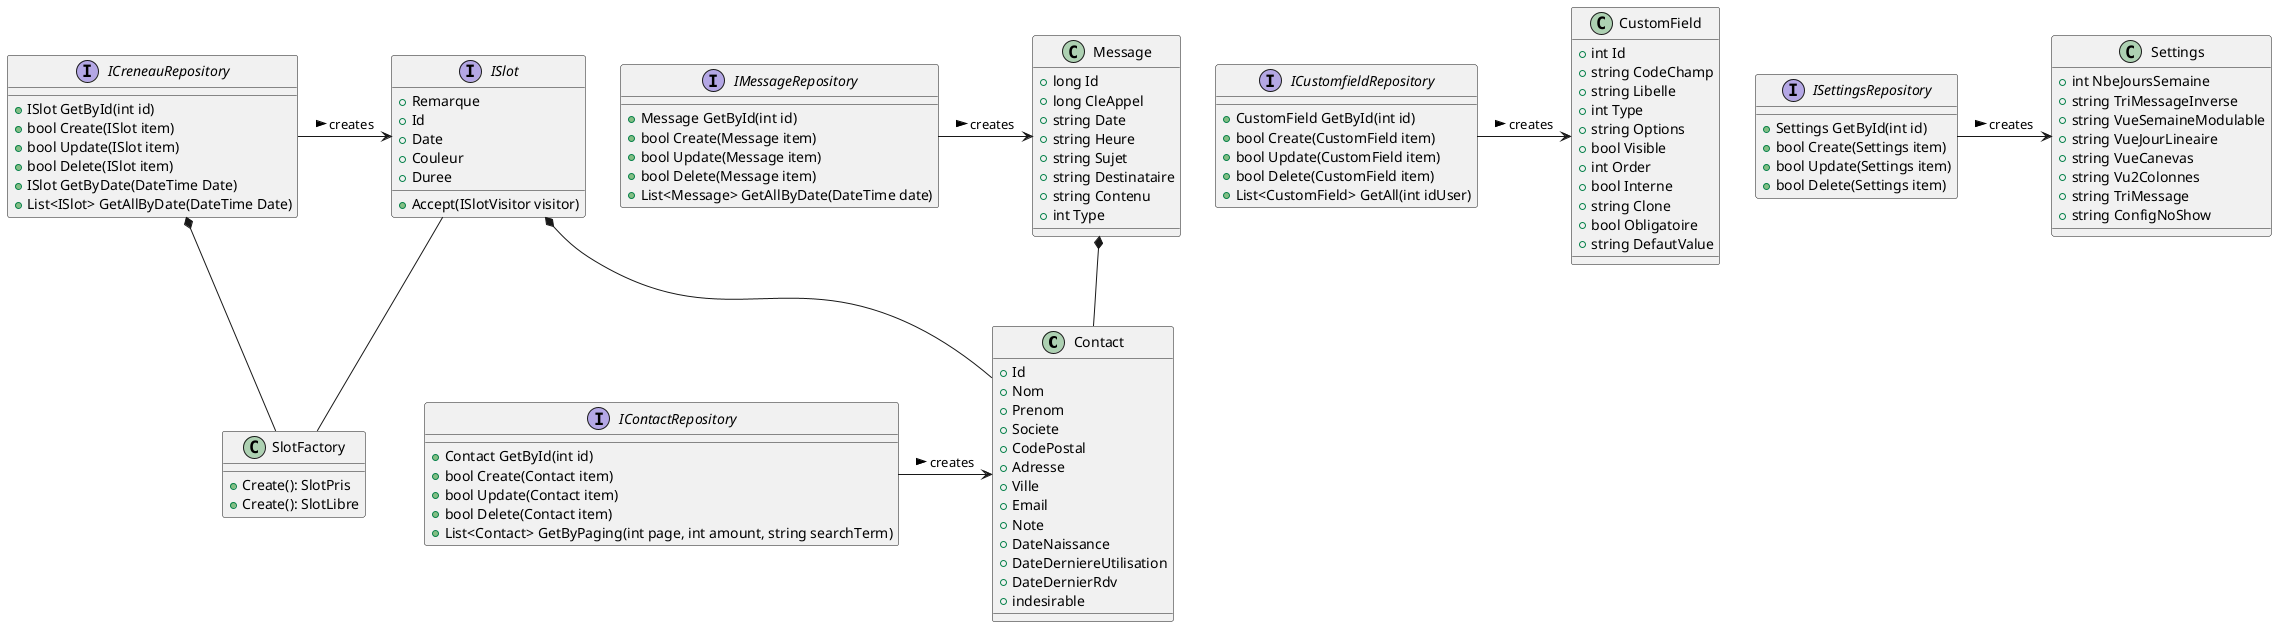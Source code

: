 @startuml slot model
class Contact {
    +Id
    +Nom
    +Prenom
    +Societe
    +CodePostal
    +Adresse
    +Ville
    +Email
    +Note
    +DateNaissance
    +DateDerniereUtilisation
    +DateDernierRdv
    +indesirable
}

interface ISlot {
    +Remarque
    +Id
    +Date
    +Couleur
    +Duree
    +Accept(ISlotVisitor visitor)
}



class SlotFactory {
    +Create(): SlotPris
    +Create(): SlotLibre
}



interface IContactRepository {
    +Contact GetById(int id)
    +bool Create(Contact item)
    +bool Update(Contact item)
    +bool Delete(Contact item)
    +List<Contact> GetByPaging(int page, int amount, string searchTerm)
}

interface ICreneauRepository {

    +ISlot GetById(int id)
    +bool Create(ISlot item)
    +bool Update(ISlot item)
    +bool Delete(ISlot item)
    +ISlot GetByDate(DateTime Date)
    +List<ISlot> GetAllByDate(DateTime Date)
}


interface ICustomfieldRepository {
    +CustomField GetById(int id)
    +bool Create(CustomField item)
    +bool Update(CustomField item)
    +bool Delete(CustomField item)
    +List<CustomField> GetAll(int idUser)
}

interface IMessageRepository {
    +Message GetById(int id)
    +bool Create(Message item)
    +bool Update(Message item)
    +bool Delete(Message item)
    +List<Message> GetAllByDate(DateTime date)
}

interface ISettingsRepository {
    +Settings GetById(int id)
    +bool Create(Settings item)
    +bool Update(Settings item)
    +bool Delete(Settings item)
}

class CustomField {
    +int Id
    +string CodeChamp
    +string Libelle
    +int Type
    +string Options
    +bool Visible
    +int Order
    +bool Interne
    +string Clone
    +bool Obligatoire
    +string DefautValue
}

class Message {
    +long Id
    +long CleAppel
    +string Date
    +string Heure
    +string Sujet
    +string Destinataire
    +string Contenu
    +int Type
}

class Settings {
    +int NbeJoursSemaine
    +string TriMessageInverse
    +string VueSemaineModulable
    +string VueJourLineaire
    +string VueCanevas
    +string Vu2Colonnes 
    +string TriMessage
    +string ConfigNoShow
}


ISlot *-- Contact
ISlot - SlotFactory
ICreneauRepository *--SlotFactory
ICreneauRepository -> ISlot : > creates
IContactRepository -> Contact : > creates
ICustomfieldRepository -> CustomField : > creates
IMessageRepository -> Message : > creates
Message *-- Contact
ISettingsRepository -> Settings : > creates 
@enduml